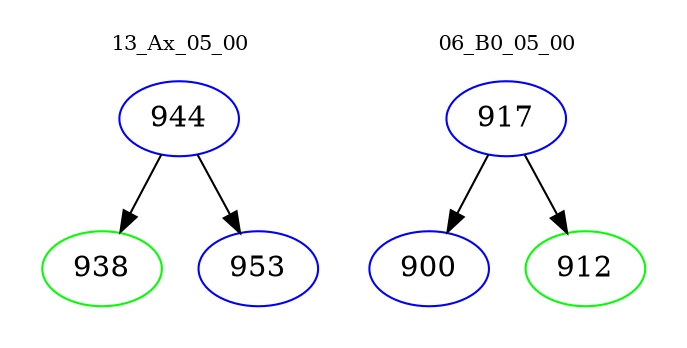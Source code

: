 digraph{
subgraph cluster_0 {
color = white
label = "13_Ax_05_00";
fontsize=10;
T0_944 [label="944", color="blue"]
T0_944 -> T0_938 [color="black"]
T0_938 [label="938", color="green"]
T0_944 -> T0_953 [color="black"]
T0_953 [label="953", color="blue"]
}
subgraph cluster_1 {
color = white
label = "06_B0_05_00";
fontsize=10;
T1_917 [label="917", color="blue"]
T1_917 -> T1_900 [color="black"]
T1_900 [label="900", color="blue"]
T1_917 -> T1_912 [color="black"]
T1_912 [label="912", color="green"]
}
}
